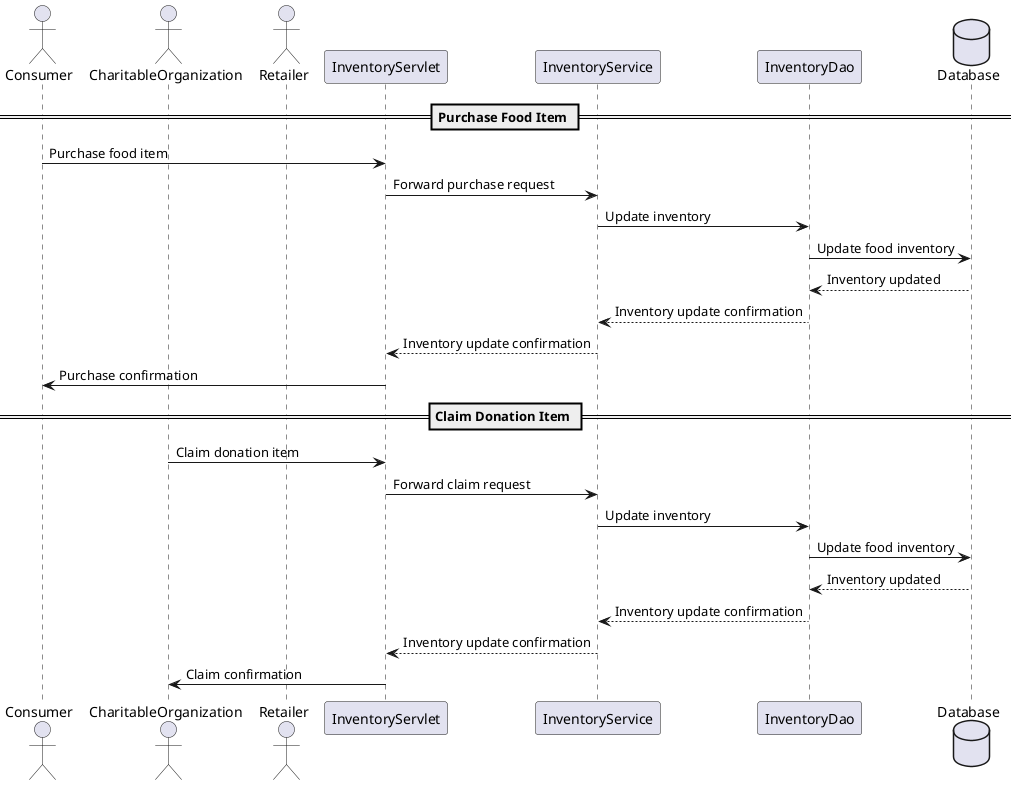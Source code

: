 @startuml
actor Consumer as C
actor CharitableOrganization as CO
actor Retailer as R

participant "InventoryServlet" as IServlet
participant "InventoryService" as IService
participant "InventoryDao" as IDao

database "Database" as DB

== Purchase Food Item ==
C -> IServlet : Purchase food item
IServlet -> IService : Forward purchase request
IService -> IDao : Update inventory
IDao -> DB : Update food inventory
DB --> IDao : Inventory updated
IDao --> IService : Inventory update confirmation
IService --> IServlet : Inventory update confirmation
IServlet -> C : Purchase confirmation

== Claim Donation Item ==
CO -> IServlet : Claim donation item
IServlet -> IService : Forward claim request
IService -> IDao : Update inventory
IDao -> DB : Update food inventory
DB --> IDao : Inventory updated
IDao --> IService : Inventory update confirmation
IService --> IServlet : Inventory update confirmation
IServlet -> CO : Claim confirmation

@enduml
